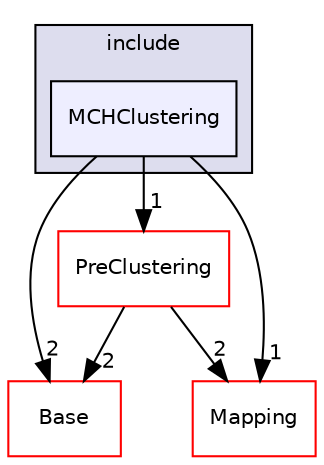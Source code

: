 digraph "/home/travis/build/AliceO2Group/AliceO2/Detectors/MUON/MCH/Clustering/include/MCHClustering" {
  bgcolor=transparent;
  compound=true
  node [ fontsize="10", fontname="Helvetica"];
  edge [ labelfontsize="10", labelfontname="Helvetica"];
  subgraph clusterdir_484f77b1fbf41c1c23153e848cd358eb {
    graph [ bgcolor="#ddddee", pencolor="black", label="include" fontname="Helvetica", fontsize="10", URL="dir_484f77b1fbf41c1c23153e848cd358eb.html"]
  dir_862fe5ea609f4025daad0f6b12683ee4 [shape=box, label="MCHClustering", style="filled", fillcolor="#eeeeff", pencolor="black", URL="dir_862fe5ea609f4025daad0f6b12683ee4.html"];
  }
  dir_6229e1f1a243f5ed3f0013dfa4f13deb [shape=box label="PreClustering" color="red" URL="dir_6229e1f1a243f5ed3f0013dfa4f13deb.html"];
  dir_1155c84989a046e7de4bf0156dc4b34c [shape=box label="Base" color="red" URL="dir_1155c84989a046e7de4bf0156dc4b34c.html"];
  dir_b098e3604916eca5f90f2bb1c75b7880 [shape=box label="Mapping" color="red" URL="dir_b098e3604916eca5f90f2bb1c75b7880.html"];
  dir_6229e1f1a243f5ed3f0013dfa4f13deb->dir_1155c84989a046e7de4bf0156dc4b34c [headlabel="2", labeldistance=1.5 headhref="dir_000584_000147.html"];
  dir_6229e1f1a243f5ed3f0013dfa4f13deb->dir_b098e3604916eca5f90f2bb1c75b7880 [headlabel="2", labeldistance=1.5 headhref="dir_000584_000560.html"];
  dir_862fe5ea609f4025daad0f6b12683ee4->dir_6229e1f1a243f5ed3f0013dfa4f13deb [headlabel="1", labeldistance=1.5 headhref="dir_000573_000584.html"];
  dir_862fe5ea609f4025daad0f6b12683ee4->dir_1155c84989a046e7de4bf0156dc4b34c [headlabel="2", labeldistance=1.5 headhref="dir_000573_000147.html"];
  dir_862fe5ea609f4025daad0f6b12683ee4->dir_b098e3604916eca5f90f2bb1c75b7880 [headlabel="1", labeldistance=1.5 headhref="dir_000573_000560.html"];
}
